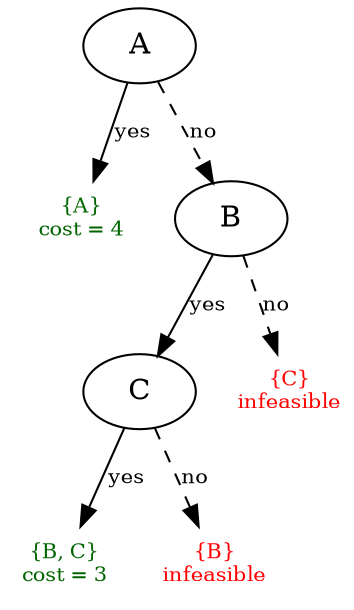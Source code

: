 digraph branch_and_bound_example {
	margin=0;
	root [label="A"];
	node[fixedsize=true];
	0 [shape=plaintext, label="{A}\ncost = 4", fontsize=10, fontcolor=darkgreen];
	1 [label="B"];
	10 [label="C"];
	11 [shape=plaintext, label="{C}\ninfeasible", fontsize=10, fontcolor=red];
	100 [shape=plaintext, label="{B, C}\ncost = 3", fontsize=10, fontcolor=darkgreen];
	101 [shape=plaintext, label="{B}\ninfeasible", fontsize=10, fontcolor=red];
	root -> 0[label="yes", fontsize=10];
	root -> 1[style=dashed, label="no", fontsize=10];
	1 -> 10[label="yes", fontsize=10];
	1 -> 11[style=dashed, label="no", fontsize=10];
	10 -> 100[label="yes", fontsize=10];
	10 -> 101[style=dashed, label="no", fontsize=10];
}
